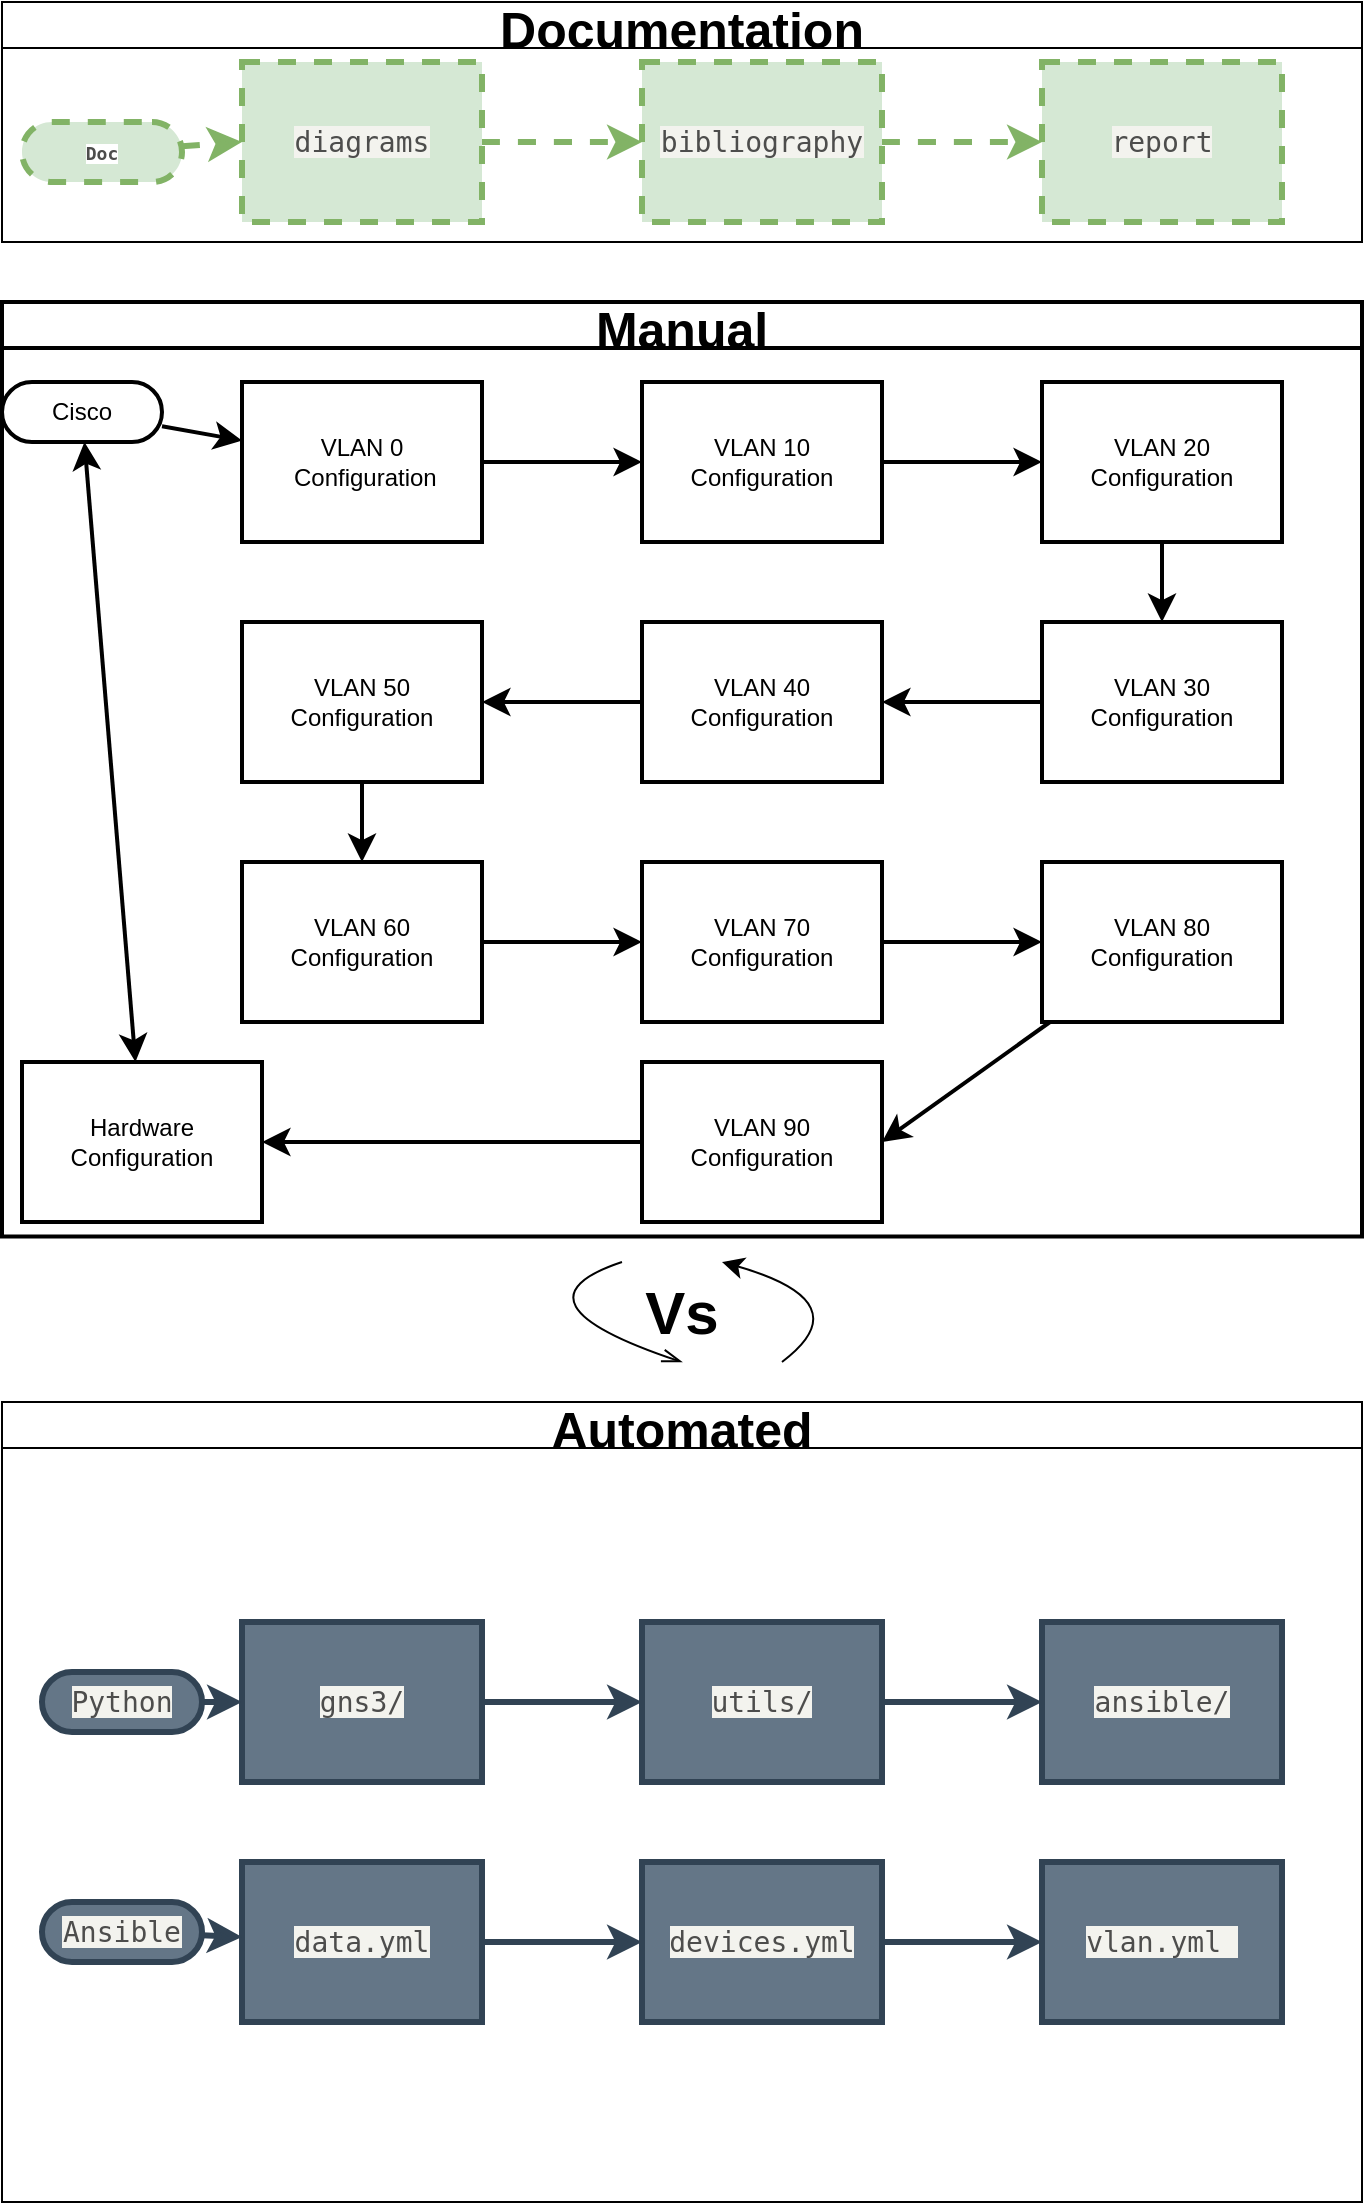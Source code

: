 <mxfile version="27.1.4">
  <diagram name="Página-1" id="jVhkQooVGfoYCJQ33Xew">
    <mxGraphModel dx="1488" dy="1253" grid="1" gridSize="10" guides="1" tooltips="1" connect="1" arrows="1" fold="1" page="1" pageScale="1" pageWidth="827" pageHeight="1169" math="0" shadow="0">
      <root>
        <mxCell id="0" />
        <mxCell id="1" parent="0" />
        <mxCell id="l3a4Uzaiootk2PhecLPu-54" value="Documentation" style="swimlane;fontSize=25;" vertex="1" parent="1">
          <mxGeometry x="80" y="10" width="680" height="120" as="geometry" />
        </mxCell>
        <mxCell id="l3a4Uzaiootk2PhecLPu-29" style="edgeStyle=none;curved=1;rounded=0;orthogonalLoop=1;jettySize=auto;html=1;entryX=0;entryY=0.5;entryDx=0;entryDy=0;fontSize=12;startSize=8;endSize=8;strokeWidth=3;dashed=1;fillColor=#d5e8d4;strokeColor=#82b366;" edge="1" parent="l3a4Uzaiootk2PhecLPu-54" source="l3a4Uzaiootk2PhecLPu-30" target="l3a4Uzaiootk2PhecLPu-32">
          <mxGeometry relative="1" as="geometry" />
        </mxCell>
        <mxCell id="l3a4Uzaiootk2PhecLPu-30" value="&lt;div style=&quot;text-align: right;&quot;&gt;&lt;font face=&quot;berkeleyMono, berkeleyMono Fallback, ui-monospace, SFMono-Regular, monospace&quot; color=&quot;#4d4d4c&quot;&gt;&lt;span style=&quot;caret-color: rgb(77, 77, 76); font-size: 9px; white-space-collapse: preserve; background-color: rgb(255, 255, 255);&quot;&gt;&lt;b&gt;Doc&lt;/b&gt;&lt;/span&gt;&lt;/font&gt;&lt;/div&gt;" style="html=1;dashed=1;whiteSpace=wrap;shape=mxgraph.dfd.start;strokeWidth=3;fillColor=#d5e8d4;strokeColor=#82b366;" vertex="1" parent="l3a4Uzaiootk2PhecLPu-54">
          <mxGeometry x="10" y="60" width="80" height="30" as="geometry" />
        </mxCell>
        <mxCell id="l3a4Uzaiootk2PhecLPu-31" value="" style="edgeStyle=none;curved=1;rounded=0;orthogonalLoop=1;jettySize=auto;html=1;fontSize=12;startSize=8;endSize=8;strokeWidth=3;dashed=1;fillColor=#d5e8d4;strokeColor=#82b366;" edge="1" parent="l3a4Uzaiootk2PhecLPu-54" source="l3a4Uzaiootk2PhecLPu-32" target="l3a4Uzaiootk2PhecLPu-34">
          <mxGeometry relative="1" as="geometry" />
        </mxCell>
        <mxCell id="l3a4Uzaiootk2PhecLPu-32" value="&lt;div style=&quot;text-align: right;&quot;&gt;&lt;font face=&quot;berkeleyMono, berkeleyMono Fallback, ui-monospace, SFMono-Regular, monospace&quot; color=&quot;#4d4d4c&quot;&gt;&lt;span style=&quot;caret-color: rgb(77, 77, 76); font-size: 14px; white-space-collapse: preserve; background-color: oklch(0.963 0.007 106.523);&quot;&gt;diagrams&lt;/span&gt;&lt;/font&gt;&lt;/div&gt;" style="html=1;dashed=1;whiteSpace=wrap;strokeWidth=3;fillColor=#d5e8d4;strokeColor=#82b366;" vertex="1" parent="l3a4Uzaiootk2PhecLPu-54">
          <mxGeometry x="120" y="30" width="120" height="80" as="geometry" />
        </mxCell>
        <mxCell id="l3a4Uzaiootk2PhecLPu-33" value="" style="edgeStyle=none;curved=1;rounded=0;orthogonalLoop=1;jettySize=auto;html=1;fontSize=12;startSize=8;endSize=8;strokeWidth=3;dashed=1;fillColor=#d5e8d4;strokeColor=#82b366;" edge="1" parent="l3a4Uzaiootk2PhecLPu-54" source="l3a4Uzaiootk2PhecLPu-34" target="l3a4Uzaiootk2PhecLPu-35">
          <mxGeometry relative="1" as="geometry" />
        </mxCell>
        <mxCell id="l3a4Uzaiootk2PhecLPu-34" value="&lt;div style=&quot;text-align: right;&quot;&gt;&lt;font face=&quot;berkeleyMono, berkeleyMono Fallback, ui-monospace, SFMono-Regular, monospace&quot; color=&quot;#4d4d4c&quot;&gt;&lt;span style=&quot;caret-color: rgb(77, 77, 76); font-size: 14px; white-space-collapse: preserve; background-color: oklch(0.963 0.007 106.523);&quot;&gt;bibliography&lt;/span&gt;&lt;/font&gt;&lt;/div&gt;" style="html=1;dashed=1;whiteSpace=wrap;strokeWidth=3;fillColor=#d5e8d4;strokeColor=#82b366;" vertex="1" parent="l3a4Uzaiootk2PhecLPu-54">
          <mxGeometry x="320" y="30" width="120" height="80" as="geometry" />
        </mxCell>
        <mxCell id="l3a4Uzaiootk2PhecLPu-35" value="&lt;div style=&quot;text-align: right;&quot;&gt;&lt;font face=&quot;berkeleyMono, berkeleyMono Fallback, ui-monospace, SFMono-Regular, monospace&quot; color=&quot;#4d4d4c&quot;&gt;&lt;span style=&quot;caret-color: rgb(77, 77, 76); font-size: 14px; white-space-collapse: preserve; background-color: oklch(0.963 0.007 106.523);&quot;&gt;report&lt;/span&gt;&lt;/font&gt;&lt;/div&gt;" style="html=1;dashed=1;whiteSpace=wrap;fillColor=#d5e8d4;strokeWidth=3;strokeColor=#82b366;" vertex="1" parent="l3a4Uzaiootk2PhecLPu-54">
          <mxGeometry x="520" y="30" width="120" height="80" as="geometry" />
        </mxCell>
        <mxCell id="l3a4Uzaiootk2PhecLPu-55" value="Manual" style="swimlane;fontSize=25;strokeWidth=2;" vertex="1" parent="1">
          <mxGeometry x="80" y="160" width="680" height="467.23" as="geometry" />
        </mxCell>
        <mxCell id="l3a4Uzaiootk2PhecLPu-74" value="" style="edgeStyle=none;curved=1;rounded=0;orthogonalLoop=1;jettySize=auto;html=1;fontSize=12;startSize=8;endSize=8;strokeWidth=2;" edge="1" parent="l3a4Uzaiootk2PhecLPu-55" source="l3a4Uzaiootk2PhecLPu-72" target="l3a4Uzaiootk2PhecLPu-73">
          <mxGeometry relative="1" as="geometry" />
        </mxCell>
        <mxCell id="l3a4Uzaiootk2PhecLPu-119" style="edgeStyle=none;curved=1;rounded=0;orthogonalLoop=1;jettySize=auto;html=1;fontSize=12;startSize=8;endSize=8;startArrow=classic;startFill=1;strokeWidth=2;" edge="1" parent="l3a4Uzaiootk2PhecLPu-55" source="l3a4Uzaiootk2PhecLPu-72" target="l3a4Uzaiootk2PhecLPu-117">
          <mxGeometry relative="1" as="geometry" />
        </mxCell>
        <mxCell id="l3a4Uzaiootk2PhecLPu-72" value="Cisco" style="html=1;dashed=0;whiteSpace=wrap;shape=mxgraph.dfd.start;strokeWidth=2;" vertex="1" parent="l3a4Uzaiootk2PhecLPu-55">
          <mxGeometry y="40" width="80" height="30" as="geometry" />
        </mxCell>
        <mxCell id="l3a4Uzaiootk2PhecLPu-76" value="" style="edgeStyle=none;curved=1;rounded=0;orthogonalLoop=1;jettySize=auto;html=1;fontSize=12;startSize=8;endSize=8;strokeWidth=2;" edge="1" parent="l3a4Uzaiootk2PhecLPu-55" source="l3a4Uzaiootk2PhecLPu-73" target="l3a4Uzaiootk2PhecLPu-75">
          <mxGeometry relative="1" as="geometry" />
        </mxCell>
        <mxCell id="l3a4Uzaiootk2PhecLPu-73" value="VLAN 0&lt;div&gt;&amp;nbsp;Configuration&lt;/div&gt;" style="whiteSpace=wrap;html=1;dashed=0;strokeWidth=2;" vertex="1" parent="l3a4Uzaiootk2PhecLPu-55">
          <mxGeometry x="120" y="40" width="120" height="80" as="geometry" />
        </mxCell>
        <mxCell id="l3a4Uzaiootk2PhecLPu-78" value="" style="edgeStyle=none;curved=1;rounded=0;orthogonalLoop=1;jettySize=auto;html=1;fontSize=12;startSize=8;endSize=8;strokeWidth=2;" edge="1" parent="l3a4Uzaiootk2PhecLPu-55" source="l3a4Uzaiootk2PhecLPu-75" target="l3a4Uzaiootk2PhecLPu-77">
          <mxGeometry relative="1" as="geometry" />
        </mxCell>
        <mxCell id="l3a4Uzaiootk2PhecLPu-75" value="VLAN 10 Configuration" style="whiteSpace=wrap;html=1;dashed=0;strokeWidth=2;" vertex="1" parent="l3a4Uzaiootk2PhecLPu-55">
          <mxGeometry x="320" y="40" width="120" height="80" as="geometry" />
        </mxCell>
        <mxCell id="l3a4Uzaiootk2PhecLPu-80" value="" style="edgeStyle=none;curved=1;rounded=0;orthogonalLoop=1;jettySize=auto;html=1;fontSize=12;startSize=8;endSize=8;strokeWidth=2;" edge="1" parent="l3a4Uzaiootk2PhecLPu-55" source="l3a4Uzaiootk2PhecLPu-77" target="l3a4Uzaiootk2PhecLPu-79">
          <mxGeometry relative="1" as="geometry" />
        </mxCell>
        <mxCell id="l3a4Uzaiootk2PhecLPu-77" value="VLAN 20 Configuration" style="whiteSpace=wrap;html=1;dashed=0;strokeWidth=2;" vertex="1" parent="l3a4Uzaiootk2PhecLPu-55">
          <mxGeometry x="520" y="40" width="120" height="80" as="geometry" />
        </mxCell>
        <mxCell id="l3a4Uzaiootk2PhecLPu-82" value="" style="edgeStyle=none;curved=1;rounded=0;orthogonalLoop=1;jettySize=auto;html=1;fontSize=12;startSize=8;endSize=8;strokeWidth=2;" edge="1" parent="l3a4Uzaiootk2PhecLPu-55" source="l3a4Uzaiootk2PhecLPu-79" target="l3a4Uzaiootk2PhecLPu-81">
          <mxGeometry relative="1" as="geometry" />
        </mxCell>
        <mxCell id="l3a4Uzaiootk2PhecLPu-79" value="VLAN 30 Configuration" style="whiteSpace=wrap;html=1;dashed=0;strokeWidth=2;" vertex="1" parent="l3a4Uzaiootk2PhecLPu-55">
          <mxGeometry x="520" y="160" width="120" height="80" as="geometry" />
        </mxCell>
        <mxCell id="l3a4Uzaiootk2PhecLPu-86" value="" style="edgeStyle=none;curved=1;rounded=0;orthogonalLoop=1;jettySize=auto;html=1;fontSize=12;startSize=8;endSize=8;strokeWidth=2;" edge="1" parent="l3a4Uzaiootk2PhecLPu-55" source="l3a4Uzaiootk2PhecLPu-81" target="l3a4Uzaiootk2PhecLPu-85">
          <mxGeometry relative="1" as="geometry" />
        </mxCell>
        <mxCell id="l3a4Uzaiootk2PhecLPu-81" value="VLAN 40 Configuration" style="whiteSpace=wrap;html=1;dashed=0;strokeWidth=2;" vertex="1" parent="l3a4Uzaiootk2PhecLPu-55">
          <mxGeometry x="320" y="160" width="120" height="80" as="geometry" />
        </mxCell>
        <mxCell id="l3a4Uzaiootk2PhecLPu-88" value="" style="edgeStyle=none;curved=1;rounded=0;orthogonalLoop=1;jettySize=auto;html=1;fontSize=12;startSize=8;endSize=8;strokeWidth=2;" edge="1" parent="l3a4Uzaiootk2PhecLPu-55" source="l3a4Uzaiootk2PhecLPu-85" target="l3a4Uzaiootk2PhecLPu-87">
          <mxGeometry relative="1" as="geometry" />
        </mxCell>
        <mxCell id="l3a4Uzaiootk2PhecLPu-85" value="VLAN 50 Configuration" style="whiteSpace=wrap;html=1;dashed=0;strokeWidth=2;" vertex="1" parent="l3a4Uzaiootk2PhecLPu-55">
          <mxGeometry x="120" y="160" width="120" height="80" as="geometry" />
        </mxCell>
        <mxCell id="l3a4Uzaiootk2PhecLPu-107" value="" style="edgeStyle=none;curved=1;rounded=0;orthogonalLoop=1;jettySize=auto;html=1;fontSize=12;startSize=8;endSize=8;strokeWidth=2;" edge="1" parent="l3a4Uzaiootk2PhecLPu-55" source="l3a4Uzaiootk2PhecLPu-87" target="l3a4Uzaiootk2PhecLPu-106">
          <mxGeometry relative="1" as="geometry" />
        </mxCell>
        <mxCell id="l3a4Uzaiootk2PhecLPu-87" value="VLAN 60 Configuration" style="whiteSpace=wrap;html=1;dashed=0;strokeWidth=2;" vertex="1" parent="l3a4Uzaiootk2PhecLPu-55">
          <mxGeometry x="120" y="280" width="120" height="80" as="geometry" />
        </mxCell>
        <mxCell id="l3a4Uzaiootk2PhecLPu-109" value="" style="edgeStyle=none;curved=1;rounded=0;orthogonalLoop=1;jettySize=auto;html=1;fontSize=12;startSize=8;endSize=8;strokeWidth=2;" edge="1" parent="l3a4Uzaiootk2PhecLPu-55" source="l3a4Uzaiootk2PhecLPu-106" target="l3a4Uzaiootk2PhecLPu-108">
          <mxGeometry relative="1" as="geometry" />
        </mxCell>
        <mxCell id="l3a4Uzaiootk2PhecLPu-106" value="VLAN 70 Configuration" style="whiteSpace=wrap;html=1;dashed=0;strokeWidth=2;" vertex="1" parent="l3a4Uzaiootk2PhecLPu-55">
          <mxGeometry x="320" y="280" width="120" height="80" as="geometry" />
        </mxCell>
        <mxCell id="l3a4Uzaiootk2PhecLPu-113" style="edgeStyle=none;curved=1;rounded=0;orthogonalLoop=1;jettySize=auto;html=1;entryX=1;entryY=0.5;entryDx=0;entryDy=0;fontSize=12;startSize=8;endSize=8;strokeWidth=2;" edge="1" parent="l3a4Uzaiootk2PhecLPu-55" source="l3a4Uzaiootk2PhecLPu-108" target="l3a4Uzaiootk2PhecLPu-112">
          <mxGeometry relative="1" as="geometry" />
        </mxCell>
        <mxCell id="l3a4Uzaiootk2PhecLPu-108" value="VLAN 80 Configuration" style="whiteSpace=wrap;html=1;dashed=0;strokeWidth=2;" vertex="1" parent="l3a4Uzaiootk2PhecLPu-55">
          <mxGeometry x="520" y="280" width="120" height="80" as="geometry" />
        </mxCell>
        <mxCell id="l3a4Uzaiootk2PhecLPu-118" value="" style="edgeStyle=none;curved=1;rounded=0;orthogonalLoop=1;jettySize=auto;html=1;fontSize=12;startSize=8;endSize=8;strokeWidth=2;" edge="1" parent="l3a4Uzaiootk2PhecLPu-55" source="l3a4Uzaiootk2PhecLPu-112" target="l3a4Uzaiootk2PhecLPu-117">
          <mxGeometry relative="1" as="geometry" />
        </mxCell>
        <mxCell id="l3a4Uzaiootk2PhecLPu-112" value="VLAN 90 Configuration" style="whiteSpace=wrap;html=1;dashed=0;strokeWidth=2;" vertex="1" parent="l3a4Uzaiootk2PhecLPu-55">
          <mxGeometry x="320" y="380" width="120" height="80" as="geometry" />
        </mxCell>
        <mxCell id="l3a4Uzaiootk2PhecLPu-117" value="Hardware Configuration" style="whiteSpace=wrap;html=1;dashed=0;strokeWidth=2;" vertex="1" parent="l3a4Uzaiootk2PhecLPu-55">
          <mxGeometry x="10" y="380" width="120" height="80" as="geometry" />
        </mxCell>
        <mxCell id="l3a4Uzaiootk2PhecLPu-70" value="Automated" style="swimlane;fontSize=25;" vertex="1" parent="1">
          <mxGeometry x="80" y="710" width="680" height="400" as="geometry" />
        </mxCell>
        <mxCell id="l3a4Uzaiootk2PhecLPu-56" value="" style="edgeStyle=none;curved=1;rounded=0;orthogonalLoop=1;jettySize=auto;html=1;fontSize=12;startSize=8;endSize=8;strokeWidth=3;fillColor=#647687;strokeColor=#314354;" edge="1" parent="l3a4Uzaiootk2PhecLPu-70" source="l3a4Uzaiootk2PhecLPu-57" target="l3a4Uzaiootk2PhecLPu-59">
          <mxGeometry relative="1" as="geometry" />
        </mxCell>
        <mxCell id="l3a4Uzaiootk2PhecLPu-57" value="&lt;span style=&quot;white-space: pre-wrap; caret-color: rgb(77, 77, 76); color: rgb(77, 77, 76); font-family: berkeleyMono, &amp;quot;berkeleyMono Fallback&amp;quot;, ui-monospace, SFMono-Regular, monospace; font-size: 14px; text-align: right; background-color: oklch(0.963 0.007 106.523);&quot;&gt;gns3/&lt;/span&gt;" style="whiteSpace=wrap;html=1;strokeWidth=3;fillColor=#647687;strokeColor=#314354;fontColor=#ffffff;" vertex="1" parent="l3a4Uzaiootk2PhecLPu-70">
          <mxGeometry x="120" y="110" width="120" height="80" as="geometry" />
        </mxCell>
        <mxCell id="l3a4Uzaiootk2PhecLPu-58" value="" style="edgeStyle=none;curved=1;rounded=0;orthogonalLoop=1;jettySize=auto;html=1;fontSize=12;startSize=8;endSize=8;strokeWidth=3;fillColor=#647687;strokeColor=#314354;" edge="1" parent="l3a4Uzaiootk2PhecLPu-70" source="l3a4Uzaiootk2PhecLPu-59" target="l3a4Uzaiootk2PhecLPu-60">
          <mxGeometry relative="1" as="geometry" />
        </mxCell>
        <mxCell id="l3a4Uzaiootk2PhecLPu-59" value="&lt;span style=&quot;font-style: normal; font-variant-caps: normal; letter-spacing: normal; orphans: auto; text-indent: 0px; text-transform: none; white-space: pre-wrap; widows: auto; word-spacing: 0px; -webkit-text-stroke-width: 0px; text-decoration: none; caret-color: rgb(77, 77, 76); color: rgb(77, 77, 76); font-family: berkeleyMono, &amp;quot;berkeleyMono Fallback&amp;quot;, ui-monospace, SFMono-Regular, monospace; font-size: 14px; font-weight: 100; text-align: right; background-color: oklch(0.963 0.007 106.523); float: none; display: inline !important;&quot;&gt;utils/&lt;/span&gt;" style="whiteSpace=wrap;html=1;strokeWidth=3;fillColor=#647687;strokeColor=#314354;fontColor=#ffffff;" vertex="1" parent="l3a4Uzaiootk2PhecLPu-70">
          <mxGeometry x="320" y="110" width="120" height="80" as="geometry" />
        </mxCell>
        <mxCell id="l3a4Uzaiootk2PhecLPu-60" value="&lt;span style=&quot;font-style: normal; font-variant-caps: normal; letter-spacing: normal; orphans: auto; text-indent: 0px; text-transform: none; white-space: pre-wrap; widows: auto; word-spacing: 0px; -webkit-text-stroke-width: 0px; text-decoration: none; caret-color: rgb(77, 77, 76); color: rgb(77, 77, 76); font-family: berkeleyMono, &amp;quot;berkeleyMono Fallback&amp;quot;, ui-monospace, SFMono-Regular, monospace; font-size: 14px; font-weight: 100; text-align: right; background-color: oklch(0.963 0.007 106.523); float: none; display: inline !important;&quot;&gt;ansible/&lt;/span&gt;" style="whiteSpace=wrap;html=1;strokeWidth=3;fillColor=#647687;strokeColor=#314354;fontColor=#ffffff;" vertex="1" parent="l3a4Uzaiootk2PhecLPu-70">
          <mxGeometry x="520" y="110" width="120" height="80" as="geometry" />
        </mxCell>
        <mxCell id="l3a4Uzaiootk2PhecLPu-61" value="" style="edgeStyle=none;curved=1;rounded=0;orthogonalLoop=1;jettySize=auto;html=1;fontSize=12;startSize=8;endSize=8;strokeWidth=3;fillColor=#647687;strokeColor=#314354;" edge="1" parent="l3a4Uzaiootk2PhecLPu-70" source="l3a4Uzaiootk2PhecLPu-62" target="l3a4Uzaiootk2PhecLPu-64">
          <mxGeometry relative="1" as="geometry" />
        </mxCell>
        <mxCell id="l3a4Uzaiootk2PhecLPu-62" value="&lt;span style=&quot;white-space: pre-wrap; caret-color: rgb(77, 77, 76); color: rgb(77, 77, 76); font-family: berkeleyMono, &amp;quot;berkeleyMono Fallback&amp;quot;, ui-monospace, SFMono-Regular, monospace; font-size: 14px; text-align: right; background-color: oklch(0.963 0.007 106.523);&quot;&gt;data.yml&lt;/span&gt;" style="whiteSpace=wrap;html=1;strokeWidth=3;fillColor=#647687;strokeColor=#314354;fontColor=#ffffff;" vertex="1" parent="l3a4Uzaiootk2PhecLPu-70">
          <mxGeometry x="120" y="230" width="120" height="80" as="geometry" />
        </mxCell>
        <mxCell id="l3a4Uzaiootk2PhecLPu-63" value="" style="edgeStyle=none;curved=1;rounded=0;orthogonalLoop=1;jettySize=auto;html=1;fontSize=12;startSize=8;endSize=8;strokeWidth=3;fillColor=#647687;strokeColor=#314354;" edge="1" parent="l3a4Uzaiootk2PhecLPu-70" source="l3a4Uzaiootk2PhecLPu-64" target="l3a4Uzaiootk2PhecLPu-65">
          <mxGeometry relative="1" as="geometry" />
        </mxCell>
        <mxCell id="l3a4Uzaiootk2PhecLPu-64" value="&lt;span style=&quot;white-space: pre-wrap; caret-color: rgb(77, 77, 76); color: rgb(77, 77, 76); font-family: berkeleyMono, &amp;quot;berkeleyMono Fallback&amp;quot;, ui-monospace, SFMono-Regular, monospace; font-size: 14px; text-align: right; background-color: oklch(0.963 0.007 106.523);&quot;&gt;devices&lt;/span&gt;&lt;span style=&quot;caret-color: rgb(77, 77, 76); color: rgb(77, 77, 76); font-family: berkeleyMono, &amp;quot;berkeleyMono Fallback&amp;quot;, ui-monospace, SFMono-Regular, monospace; font-size: 14px; text-align: right; white-space: pre-wrap; background-color: oklch(0.963 0.007 106.523);&quot;&gt;.yml&lt;/span&gt;" style="whiteSpace=wrap;html=1;strokeWidth=3;fillColor=#647687;strokeColor=#314354;fontColor=#ffffff;" vertex="1" parent="l3a4Uzaiootk2PhecLPu-70">
          <mxGeometry x="320" y="230" width="120" height="80" as="geometry" />
        </mxCell>
        <mxCell id="l3a4Uzaiootk2PhecLPu-65" value="&lt;span style=&quot;white-space: pre-wrap; caret-color: rgb(77, 77, 76); color: rgb(77, 77, 76); font-family: berkeleyMono, &amp;quot;berkeleyMono Fallback&amp;quot;, ui-monospace, SFMono-Regular, monospace; font-size: 14px; text-align: right; background-color: oklch(0.963 0.007 106.523);&quot;&gt;vlan.yml &lt;/span&gt;" style="whiteSpace=wrap;html=1;strokeWidth=3;fillColor=#647687;strokeColor=#314354;fontColor=#ffffff;" vertex="1" parent="l3a4Uzaiootk2PhecLPu-70">
          <mxGeometry x="520" y="230" width="120" height="80" as="geometry" />
        </mxCell>
        <mxCell id="l3a4Uzaiootk2PhecLPu-66" value="" style="edgeStyle=none;curved=1;rounded=0;orthogonalLoop=1;jettySize=auto;html=1;fontSize=12;startSize=8;endSize=8;strokeWidth=3;fillColor=#647687;strokeColor=#314354;" edge="1" parent="l3a4Uzaiootk2PhecLPu-70" source="l3a4Uzaiootk2PhecLPu-67" target="l3a4Uzaiootk2PhecLPu-57">
          <mxGeometry relative="1" as="geometry" />
        </mxCell>
        <mxCell id="l3a4Uzaiootk2PhecLPu-67" value="&lt;div style=&quot;text-align: right;&quot;&gt;&lt;font face=&quot;berkeleyMono, berkeleyMono Fallback, ui-monospace, SFMono-Regular, monospace&quot; color=&quot;#4d4d4c&quot;&gt;&lt;span style=&quot;caret-color: rgb(77, 77, 76); font-size: 14px; white-space-collapse: preserve; background-color: oklch(0.963 0.007 106.523);&quot;&gt;Python&lt;/span&gt;&lt;/font&gt;&lt;/div&gt;" style="html=1;whiteSpace=wrap;shape=mxgraph.dfd.start;strokeWidth=3;fillColor=#647687;strokeColor=#314354;fontColor=#ffffff;" vertex="1" parent="l3a4Uzaiootk2PhecLPu-70">
          <mxGeometry x="20" y="135" width="80" height="30" as="geometry" />
        </mxCell>
        <mxCell id="l3a4Uzaiootk2PhecLPu-68" value="" style="edgeStyle=none;curved=1;rounded=0;orthogonalLoop=1;jettySize=auto;html=1;fontSize=12;startSize=8;endSize=8;strokeWidth=3;fillColor=#647687;strokeColor=#314354;" edge="1" parent="l3a4Uzaiootk2PhecLPu-70" source="l3a4Uzaiootk2PhecLPu-69" target="l3a4Uzaiootk2PhecLPu-62">
          <mxGeometry relative="1" as="geometry" />
        </mxCell>
        <mxCell id="l3a4Uzaiootk2PhecLPu-69" value="&lt;div style=&quot;text-align: right;&quot;&gt;&lt;font face=&quot;berkeleyMono, berkeleyMono Fallback, ui-monospace, SFMono-Regular, monospace&quot; color=&quot;#4d4d4c&quot;&gt;&lt;span style=&quot;caret-color: rgb(77, 77, 76); font-size: 14px; white-space-collapse: preserve; background-color: oklch(0.963 0.007 106.523);&quot;&gt;Ansible&lt;/span&gt;&lt;/font&gt;&lt;/div&gt;" style="html=1;whiteSpace=wrap;shape=mxgraph.dfd.start;strokeWidth=3;fillColor=#647687;strokeColor=#314354;fontColor=#ffffff;" vertex="1" parent="l3a4Uzaiootk2PhecLPu-70">
          <mxGeometry x="20" y="250" width="80" height="30" as="geometry" />
        </mxCell>
        <mxCell id="l3a4Uzaiootk2PhecLPu-71" value="&lt;font style=&quot;font-size: 30px;&quot;&gt;&lt;b&gt;Vs&lt;/b&gt;&lt;/font&gt;" style="text;html=1;align=center;verticalAlign=middle;whiteSpace=wrap;rounded=0;" vertex="1" parent="1">
          <mxGeometry x="390" y="650" width="60" height="30" as="geometry" />
        </mxCell>
        <mxCell id="l3a4Uzaiootk2PhecLPu-104" value="" style="endArrow=classic;html=1;rounded=0;fontSize=12;startSize=8;endSize=8;curved=1;" edge="1" parent="1">
          <mxGeometry width="50" height="50" relative="1" as="geometry">
            <mxPoint x="470" y="690" as="sourcePoint" />
            <mxPoint x="440" y="640" as="targetPoint" />
            <Array as="points">
              <mxPoint x="510" y="660" />
            </Array>
          </mxGeometry>
        </mxCell>
        <mxCell id="l3a4Uzaiootk2PhecLPu-105" value="" style="endArrow=none;html=1;rounded=0;fontSize=12;startSize=8;endSize=8;curved=1;startArrow=openThin;startFill=0;" edge="1" parent="1">
          <mxGeometry width="50" height="50" relative="1" as="geometry">
            <mxPoint x="420" y="690" as="sourcePoint" />
            <mxPoint x="390" y="640" as="targetPoint" />
            <Array as="points">
              <mxPoint x="330" y="660" />
            </Array>
          </mxGeometry>
        </mxCell>
      </root>
    </mxGraphModel>
  </diagram>
</mxfile>
